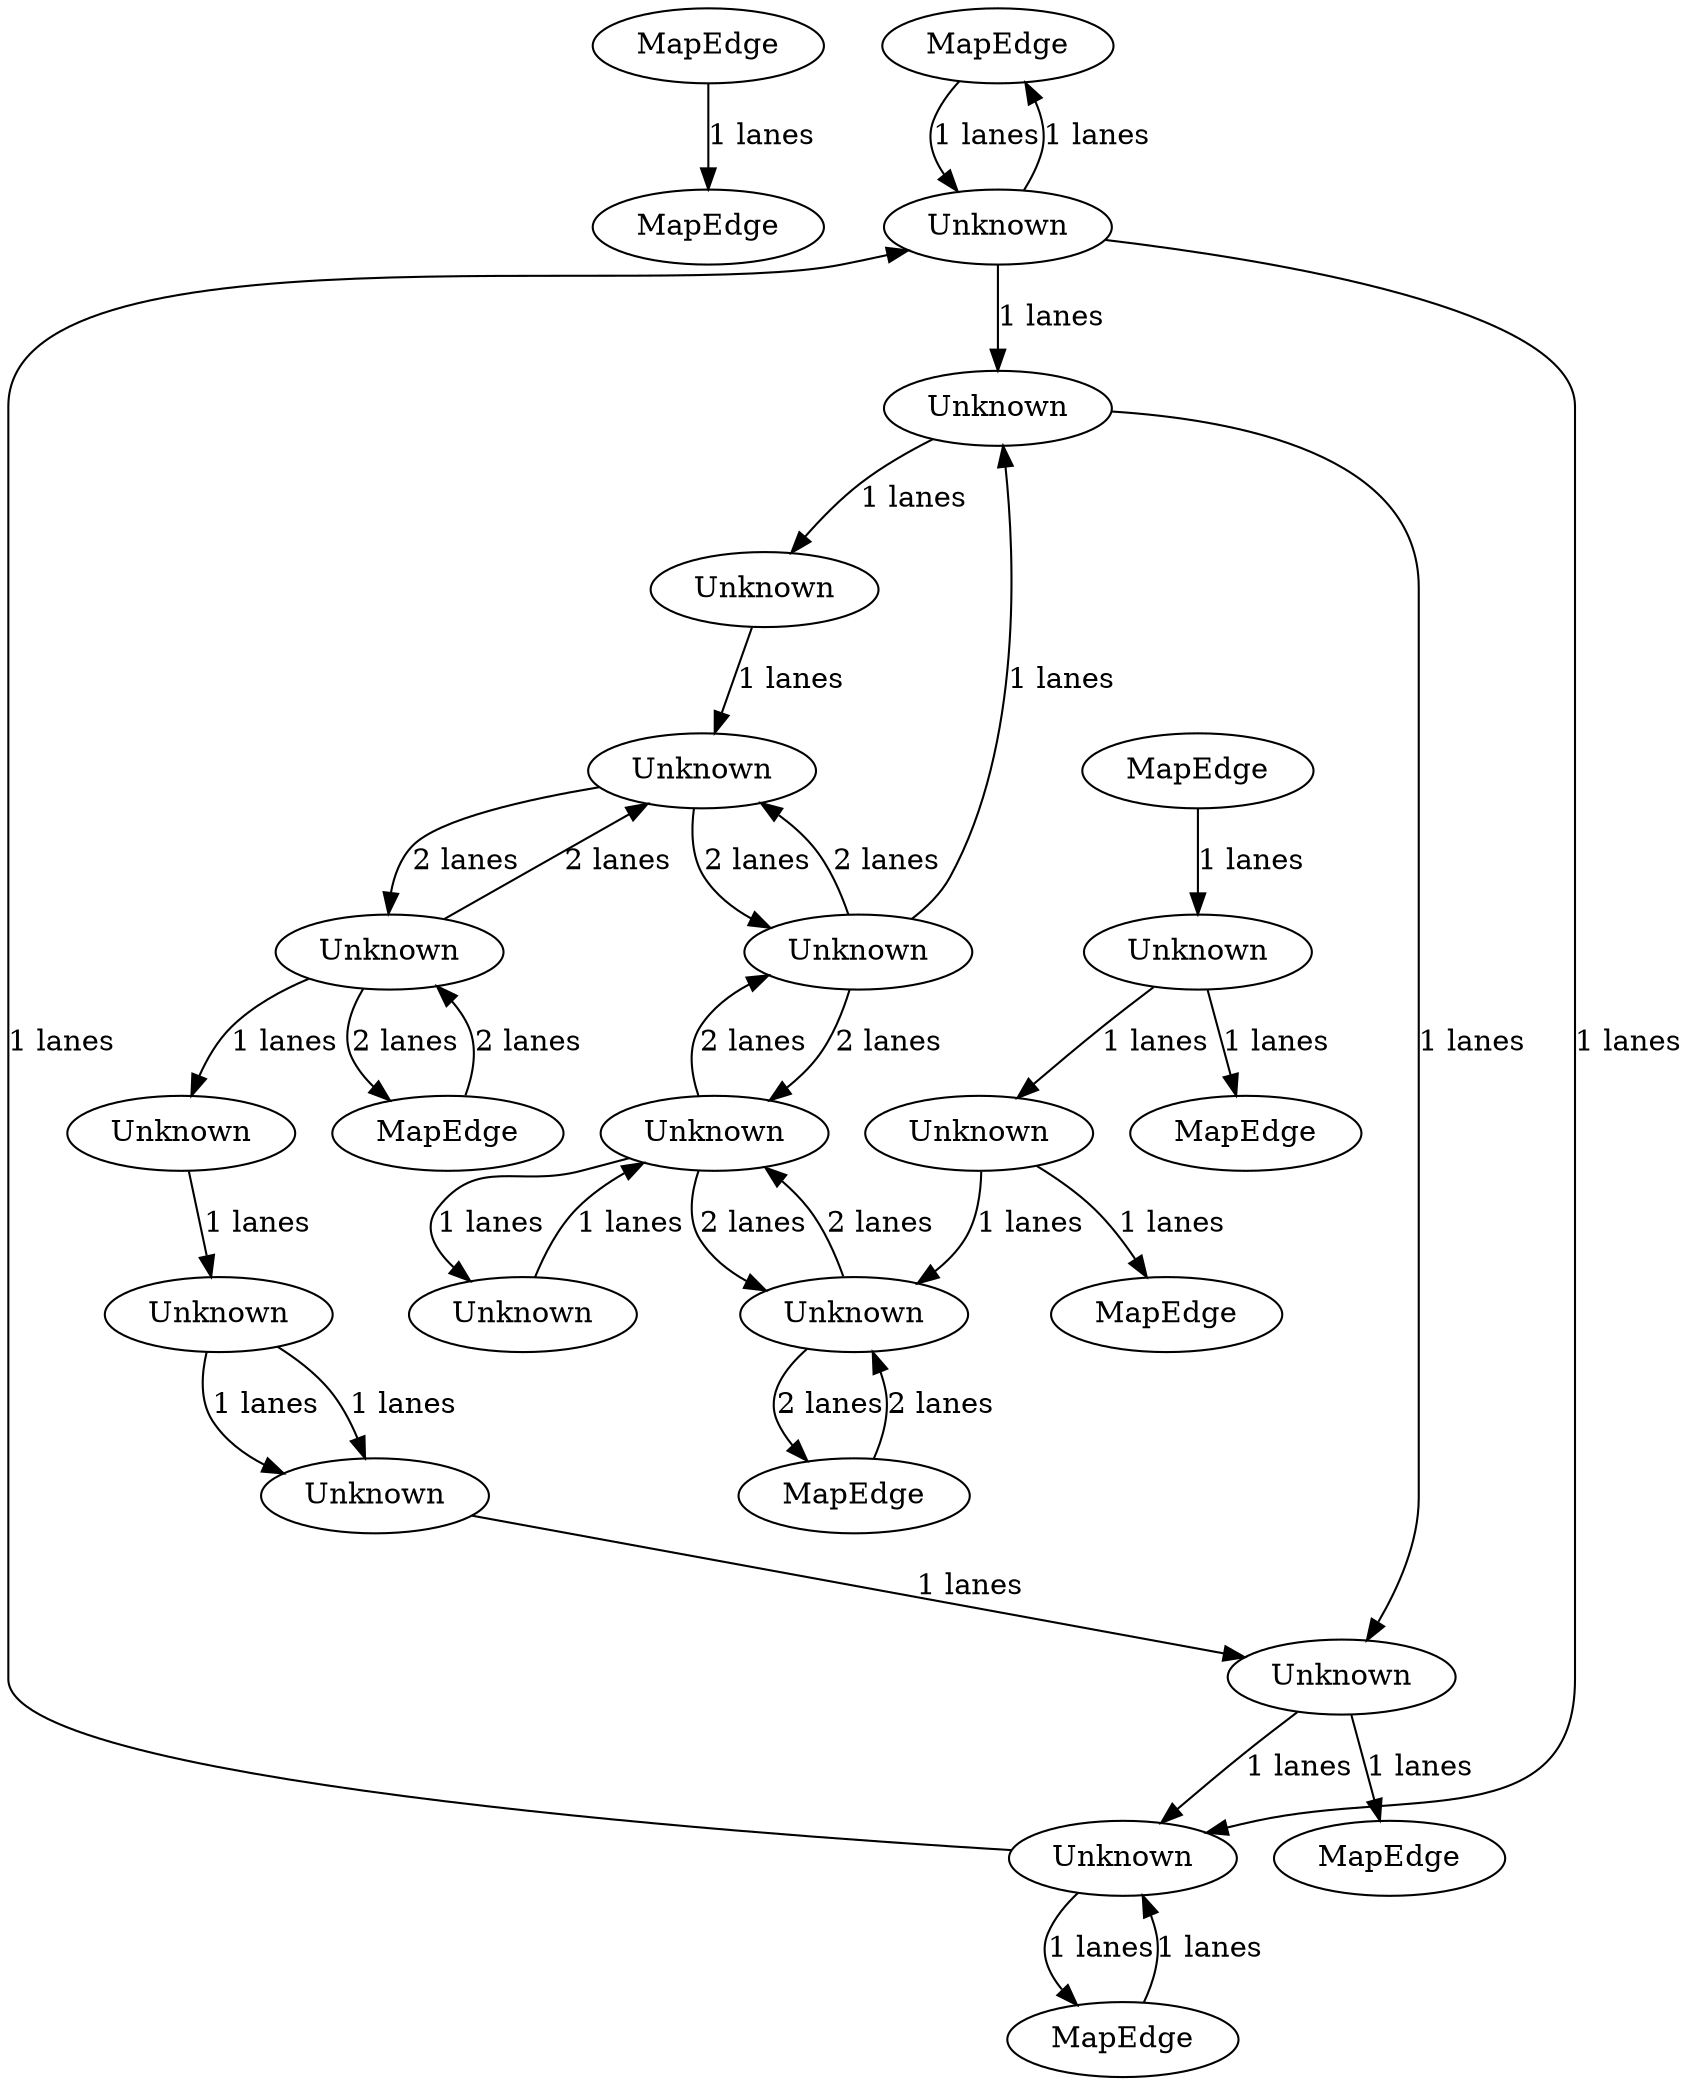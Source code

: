 digraph {
    0 [ label = "MapEdge" ]
    1 [ label = "MapEdge" ]
    2 [ label = "MapEdge" ]
    3 [ label = "MapEdge" ]
    4 [ label = "MapEdge" ]
    5 [ label = "Unknown" ]
    6 [ label = "MapEdge" ]
    7 [ label = "MapEdge" ]
    8 [ label = "MapEdge" ]
    9 [ label = "Unknown" ]
    10 [ label = "Unknown" ]
    11 [ label = "Unknown" ]
    12 [ label = "MapEdge" ]
    13 [ label = "Unknown" ]
    14 [ label = "Unknown" ]
    15 [ label = "MapEdge" ]
    16 [ label = "Unknown" ]
    17 [ label = "Unknown" ]
    18 [ label = "Unknown" ]
    19 [ label = "Unknown" ]
    20 [ label = "Unknown" ]
    21 [ label = "Unknown" ]
    22 [ label = "Unknown" ]
    23 [ label = "Unknown" ]
    24 [ label = "Unknown" ]
    25 [ label = "Unknown" ]
    5 -> 13 [ label = "2 lanes" ]
    13 -> 5 [ label = "2 lanes" ]
    6 -> 25 [ label = "2 lanes" ]
    25 -> 6 [ label = "2 lanes" ]
    10 -> 4 [ label = "2 lanes" ]
    4 -> 10 [ label = "2 lanes" ]
    13 -> 10 [ label = "2 lanes" ]
    10 -> 13 [ label = "2 lanes" ]
    16 -> 5 [ label = "2 lanes" ]
    5 -> 16 [ label = "2 lanes" ]
    25 -> 16 [ label = "2 lanes" ]
    16 -> 25 [ label = "2 lanes" ]
    8 -> 11 [ label = "1 lanes" ]
    9 -> 7 [ label = "1 lanes" ]
    11 -> 9 [ label = "1 lanes" ]
    9 -> 10 [ label = "1 lanes" ]
    11 -> 12 [ label = "1 lanes" ]
    5 -> 18 [ label = "1 lanes" ]
    18 -> 23 [ label = "1 lanes" ]
    23 -> 2 [ label = "1 lanes" ]
    14 -> 13 [ label = "1 lanes" ]
    13 -> 14 [ label = "1 lanes" ]
    15 -> 0 [ label = "1 lanes" ]
    25 -> 24 [ label = "1 lanes" ]
    17 -> 16 [ label = "1 lanes" ]
    19 -> 22 [ label = "1 lanes" ]
    22 -> 19 [ label = "1 lanes" ]
    18 -> 17 [ label = "1 lanes" ]
    22 -> 18 [ label = "1 lanes" ]
    1 -> 22 [ label = "1 lanes" ]
    22 -> 1 [ label = "1 lanes" ]
    19 -> 3 [ label = "1 lanes" ]
    3 -> 19 [ label = "1 lanes" ]
    21 -> 20 [ label = "1 lanes" ]
    20 -> 23 [ label = "1 lanes" ]
    21 -> 20 [ label = "1 lanes" ]
    23 -> 19 [ label = "1 lanes" ]
    24 -> 21 [ label = "1 lanes" ]
}
